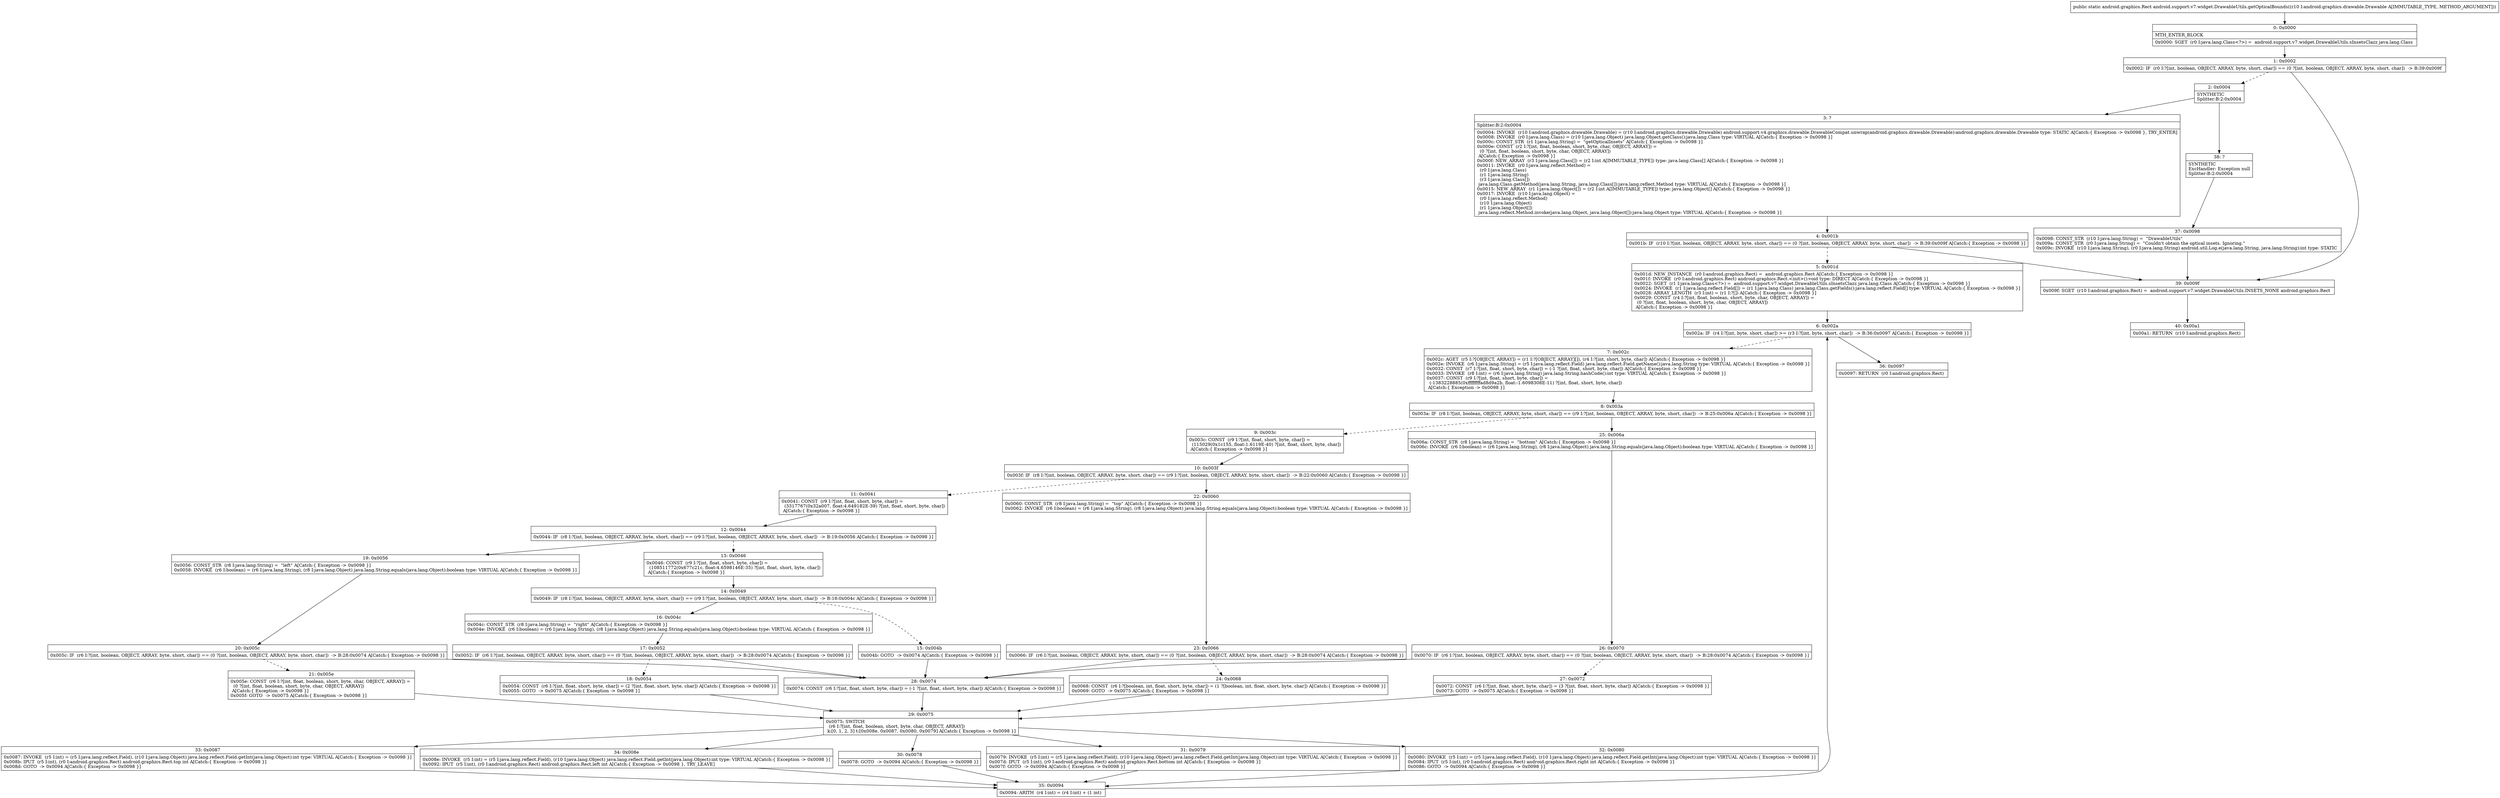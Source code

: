 digraph "CFG forandroid.support.v7.widget.DrawableUtils.getOpticalBounds(Landroid\/graphics\/drawable\/Drawable;)Landroid\/graphics\/Rect;" {
Node_0 [shape=record,label="{0\:\ 0x0000|MTH_ENTER_BLOCK\l|0x0000: SGET  (r0 I:java.lang.Class\<?\>) =  android.support.v7.widget.DrawableUtils.sInsetsClazz java.lang.Class \l}"];
Node_1 [shape=record,label="{1\:\ 0x0002|0x0002: IF  (r0 I:?[int, boolean, OBJECT, ARRAY, byte, short, char]) == (0 ?[int, boolean, OBJECT, ARRAY, byte, short, char])  \-\> B:39:0x009f \l}"];
Node_2 [shape=record,label="{2\:\ 0x0004|SYNTHETIC\lSplitter:B:2:0x0004\l}"];
Node_3 [shape=record,label="{3\:\ ?|Splitter:B:2:0x0004\l|0x0004: INVOKE  (r10 I:android.graphics.drawable.Drawable) = (r10 I:android.graphics.drawable.Drawable) android.support.v4.graphics.drawable.DrawableCompat.unwrap(android.graphics.drawable.Drawable):android.graphics.drawable.Drawable type: STATIC A[Catch:\{ Exception \-\> 0x0098 \}, TRY_ENTER]\l0x0008: INVOKE  (r0 I:java.lang.Class) = (r10 I:java.lang.Object) java.lang.Object.getClass():java.lang.Class type: VIRTUAL A[Catch:\{ Exception \-\> 0x0098 \}]\l0x000c: CONST_STR  (r1 I:java.lang.String) =  \"getOpticalInsets\" A[Catch:\{ Exception \-\> 0x0098 \}]\l0x000e: CONST  (r2 I:?[int, float, boolean, short, byte, char, OBJECT, ARRAY]) = \l  (0 ?[int, float, boolean, short, byte, char, OBJECT, ARRAY])\l A[Catch:\{ Exception \-\> 0x0098 \}]\l0x000f: NEW_ARRAY  (r3 I:java.lang.Class[]) = (r2 I:int A[IMMUTABLE_TYPE]) type: java.lang.Class[] A[Catch:\{ Exception \-\> 0x0098 \}]\l0x0011: INVOKE  (r0 I:java.lang.reflect.Method) = \l  (r0 I:java.lang.Class)\l  (r1 I:java.lang.String)\l  (r3 I:java.lang.Class[])\l java.lang.Class.getMethod(java.lang.String, java.lang.Class[]):java.lang.reflect.Method type: VIRTUAL A[Catch:\{ Exception \-\> 0x0098 \}]\l0x0015: NEW_ARRAY  (r1 I:java.lang.Object[]) = (r2 I:int A[IMMUTABLE_TYPE]) type: java.lang.Object[] A[Catch:\{ Exception \-\> 0x0098 \}]\l0x0017: INVOKE  (r10 I:java.lang.Object) = \l  (r0 I:java.lang.reflect.Method)\l  (r10 I:java.lang.Object)\l  (r1 I:java.lang.Object[])\l java.lang.reflect.Method.invoke(java.lang.Object, java.lang.Object[]):java.lang.Object type: VIRTUAL A[Catch:\{ Exception \-\> 0x0098 \}]\l}"];
Node_4 [shape=record,label="{4\:\ 0x001b|0x001b: IF  (r10 I:?[int, boolean, OBJECT, ARRAY, byte, short, char]) == (0 ?[int, boolean, OBJECT, ARRAY, byte, short, char])  \-\> B:39:0x009f A[Catch:\{ Exception \-\> 0x0098 \}]\l}"];
Node_5 [shape=record,label="{5\:\ 0x001d|0x001d: NEW_INSTANCE  (r0 I:android.graphics.Rect) =  android.graphics.Rect A[Catch:\{ Exception \-\> 0x0098 \}]\l0x001f: INVOKE  (r0 I:android.graphics.Rect) android.graphics.Rect.\<init\>():void type: DIRECT A[Catch:\{ Exception \-\> 0x0098 \}]\l0x0022: SGET  (r1 I:java.lang.Class\<?\>) =  android.support.v7.widget.DrawableUtils.sInsetsClazz java.lang.Class A[Catch:\{ Exception \-\> 0x0098 \}]\l0x0024: INVOKE  (r1 I:java.lang.reflect.Field[]) = (r1 I:java.lang.Class) java.lang.Class.getFields():java.lang.reflect.Field[] type: VIRTUAL A[Catch:\{ Exception \-\> 0x0098 \}]\l0x0028: ARRAY_LENGTH  (r3 I:int) = (r1 I:?[]) A[Catch:\{ Exception \-\> 0x0098 \}]\l0x0029: CONST  (r4 I:?[int, float, boolean, short, byte, char, OBJECT, ARRAY]) = \l  (0 ?[int, float, boolean, short, byte, char, OBJECT, ARRAY])\l A[Catch:\{ Exception \-\> 0x0098 \}]\l}"];
Node_6 [shape=record,label="{6\:\ 0x002a|0x002a: IF  (r4 I:?[int, byte, short, char]) \>= (r3 I:?[int, byte, short, char])  \-\> B:36:0x0097 A[Catch:\{ Exception \-\> 0x0098 \}]\l}"];
Node_7 [shape=record,label="{7\:\ 0x002c|0x002c: AGET  (r5 I:?[OBJECT, ARRAY]) = (r1 I:?[OBJECT, ARRAY][]), (r4 I:?[int, short, byte, char]) A[Catch:\{ Exception \-\> 0x0098 \}]\l0x002e: INVOKE  (r6 I:java.lang.String) = (r5 I:java.lang.reflect.Field) java.lang.reflect.Field.getName():java.lang.String type: VIRTUAL A[Catch:\{ Exception \-\> 0x0098 \}]\l0x0032: CONST  (r7 I:?[int, float, short, byte, char]) = (\-1 ?[int, float, short, byte, char]) A[Catch:\{ Exception \-\> 0x0098 \}]\l0x0033: INVOKE  (r8 I:int) = (r6 I:java.lang.String) java.lang.String.hashCode():int type: VIRTUAL A[Catch:\{ Exception \-\> 0x0098 \}]\l0x0037: CONST  (r9 I:?[int, float, short, byte, char]) = \l  (\-1383228885(0xffffffffad8d9a2b, float:\-1.6098308E\-11) ?[int, float, short, byte, char])\l A[Catch:\{ Exception \-\> 0x0098 \}]\l}"];
Node_8 [shape=record,label="{8\:\ 0x003a|0x003a: IF  (r8 I:?[int, boolean, OBJECT, ARRAY, byte, short, char]) == (r9 I:?[int, boolean, OBJECT, ARRAY, byte, short, char])  \-\> B:25:0x006a A[Catch:\{ Exception \-\> 0x0098 \}]\l}"];
Node_9 [shape=record,label="{9\:\ 0x003c|0x003c: CONST  (r9 I:?[int, float, short, byte, char]) = \l  (115029(0x1c155, float:1.6119E\-40) ?[int, float, short, byte, char])\l A[Catch:\{ Exception \-\> 0x0098 \}]\l}"];
Node_10 [shape=record,label="{10\:\ 0x003f|0x003f: IF  (r8 I:?[int, boolean, OBJECT, ARRAY, byte, short, char]) == (r9 I:?[int, boolean, OBJECT, ARRAY, byte, short, char])  \-\> B:22:0x0060 A[Catch:\{ Exception \-\> 0x0098 \}]\l}"];
Node_11 [shape=record,label="{11\:\ 0x0041|0x0041: CONST  (r9 I:?[int, float, short, byte, char]) = \l  (3317767(0x32a007, float:4.649182E\-39) ?[int, float, short, byte, char])\l A[Catch:\{ Exception \-\> 0x0098 \}]\l}"];
Node_12 [shape=record,label="{12\:\ 0x0044|0x0044: IF  (r8 I:?[int, boolean, OBJECT, ARRAY, byte, short, char]) == (r9 I:?[int, boolean, OBJECT, ARRAY, byte, short, char])  \-\> B:19:0x0056 A[Catch:\{ Exception \-\> 0x0098 \}]\l}"];
Node_13 [shape=record,label="{13\:\ 0x0046|0x0046: CONST  (r9 I:?[int, float, short, byte, char]) = \l  (108511772(0x677c21c, float:4.6598146E\-35) ?[int, float, short, byte, char])\l A[Catch:\{ Exception \-\> 0x0098 \}]\l}"];
Node_14 [shape=record,label="{14\:\ 0x0049|0x0049: IF  (r8 I:?[int, boolean, OBJECT, ARRAY, byte, short, char]) == (r9 I:?[int, boolean, OBJECT, ARRAY, byte, short, char])  \-\> B:16:0x004c A[Catch:\{ Exception \-\> 0x0098 \}]\l}"];
Node_15 [shape=record,label="{15\:\ 0x004b|0x004b: GOTO  \-\> 0x0074 A[Catch:\{ Exception \-\> 0x0098 \}]\l}"];
Node_16 [shape=record,label="{16\:\ 0x004c|0x004c: CONST_STR  (r8 I:java.lang.String) =  \"right\" A[Catch:\{ Exception \-\> 0x0098 \}]\l0x004e: INVOKE  (r6 I:boolean) = (r6 I:java.lang.String), (r8 I:java.lang.Object) java.lang.String.equals(java.lang.Object):boolean type: VIRTUAL A[Catch:\{ Exception \-\> 0x0098 \}]\l}"];
Node_17 [shape=record,label="{17\:\ 0x0052|0x0052: IF  (r6 I:?[int, boolean, OBJECT, ARRAY, byte, short, char]) == (0 ?[int, boolean, OBJECT, ARRAY, byte, short, char])  \-\> B:28:0x0074 A[Catch:\{ Exception \-\> 0x0098 \}]\l}"];
Node_18 [shape=record,label="{18\:\ 0x0054|0x0054: CONST  (r6 I:?[int, float, short, byte, char]) = (2 ?[int, float, short, byte, char]) A[Catch:\{ Exception \-\> 0x0098 \}]\l0x0055: GOTO  \-\> 0x0075 A[Catch:\{ Exception \-\> 0x0098 \}]\l}"];
Node_19 [shape=record,label="{19\:\ 0x0056|0x0056: CONST_STR  (r8 I:java.lang.String) =  \"left\" A[Catch:\{ Exception \-\> 0x0098 \}]\l0x0058: INVOKE  (r6 I:boolean) = (r6 I:java.lang.String), (r8 I:java.lang.Object) java.lang.String.equals(java.lang.Object):boolean type: VIRTUAL A[Catch:\{ Exception \-\> 0x0098 \}]\l}"];
Node_20 [shape=record,label="{20\:\ 0x005c|0x005c: IF  (r6 I:?[int, boolean, OBJECT, ARRAY, byte, short, char]) == (0 ?[int, boolean, OBJECT, ARRAY, byte, short, char])  \-\> B:28:0x0074 A[Catch:\{ Exception \-\> 0x0098 \}]\l}"];
Node_21 [shape=record,label="{21\:\ 0x005e|0x005e: CONST  (r6 I:?[int, float, boolean, short, byte, char, OBJECT, ARRAY]) = \l  (0 ?[int, float, boolean, short, byte, char, OBJECT, ARRAY])\l A[Catch:\{ Exception \-\> 0x0098 \}]\l0x005f: GOTO  \-\> 0x0075 A[Catch:\{ Exception \-\> 0x0098 \}]\l}"];
Node_22 [shape=record,label="{22\:\ 0x0060|0x0060: CONST_STR  (r8 I:java.lang.String) =  \"top\" A[Catch:\{ Exception \-\> 0x0098 \}]\l0x0062: INVOKE  (r6 I:boolean) = (r6 I:java.lang.String), (r8 I:java.lang.Object) java.lang.String.equals(java.lang.Object):boolean type: VIRTUAL A[Catch:\{ Exception \-\> 0x0098 \}]\l}"];
Node_23 [shape=record,label="{23\:\ 0x0066|0x0066: IF  (r6 I:?[int, boolean, OBJECT, ARRAY, byte, short, char]) == (0 ?[int, boolean, OBJECT, ARRAY, byte, short, char])  \-\> B:28:0x0074 A[Catch:\{ Exception \-\> 0x0098 \}]\l}"];
Node_24 [shape=record,label="{24\:\ 0x0068|0x0068: CONST  (r6 I:?[boolean, int, float, short, byte, char]) = (1 ?[boolean, int, float, short, byte, char]) A[Catch:\{ Exception \-\> 0x0098 \}]\l0x0069: GOTO  \-\> 0x0075 A[Catch:\{ Exception \-\> 0x0098 \}]\l}"];
Node_25 [shape=record,label="{25\:\ 0x006a|0x006a: CONST_STR  (r8 I:java.lang.String) =  \"bottom\" A[Catch:\{ Exception \-\> 0x0098 \}]\l0x006c: INVOKE  (r6 I:boolean) = (r6 I:java.lang.String), (r8 I:java.lang.Object) java.lang.String.equals(java.lang.Object):boolean type: VIRTUAL A[Catch:\{ Exception \-\> 0x0098 \}]\l}"];
Node_26 [shape=record,label="{26\:\ 0x0070|0x0070: IF  (r6 I:?[int, boolean, OBJECT, ARRAY, byte, short, char]) == (0 ?[int, boolean, OBJECT, ARRAY, byte, short, char])  \-\> B:28:0x0074 A[Catch:\{ Exception \-\> 0x0098 \}]\l}"];
Node_27 [shape=record,label="{27\:\ 0x0072|0x0072: CONST  (r6 I:?[int, float, short, byte, char]) = (3 ?[int, float, short, byte, char]) A[Catch:\{ Exception \-\> 0x0098 \}]\l0x0073: GOTO  \-\> 0x0075 A[Catch:\{ Exception \-\> 0x0098 \}]\l}"];
Node_28 [shape=record,label="{28\:\ 0x0074|0x0074: CONST  (r6 I:?[int, float, short, byte, char]) = (\-1 ?[int, float, short, byte, char]) A[Catch:\{ Exception \-\> 0x0098 \}]\l}"];
Node_29 [shape=record,label="{29\:\ 0x0075|0x0075: SWITCH  \l  (r6 I:?[int, float, boolean, short, byte, char, OBJECT, ARRAY])\l k:[0, 1, 2, 3] t:[0x008e, 0x0087, 0x0080, 0x0079] A[Catch:\{ Exception \-\> 0x0098 \}]\l}"];
Node_30 [shape=record,label="{30\:\ 0x0078|0x0078: GOTO  \-\> 0x0094 A[Catch:\{ Exception \-\> 0x0098 \}]\l}"];
Node_31 [shape=record,label="{31\:\ 0x0079|0x0079: INVOKE  (r5 I:int) = (r5 I:java.lang.reflect.Field), (r10 I:java.lang.Object) java.lang.reflect.Field.getInt(java.lang.Object):int type: VIRTUAL A[Catch:\{ Exception \-\> 0x0098 \}]\l0x007d: IPUT  (r5 I:int), (r0 I:android.graphics.Rect) android.graphics.Rect.bottom int A[Catch:\{ Exception \-\> 0x0098 \}]\l0x007f: GOTO  \-\> 0x0094 A[Catch:\{ Exception \-\> 0x0098 \}]\l}"];
Node_32 [shape=record,label="{32\:\ 0x0080|0x0080: INVOKE  (r5 I:int) = (r5 I:java.lang.reflect.Field), (r10 I:java.lang.Object) java.lang.reflect.Field.getInt(java.lang.Object):int type: VIRTUAL A[Catch:\{ Exception \-\> 0x0098 \}]\l0x0084: IPUT  (r5 I:int), (r0 I:android.graphics.Rect) android.graphics.Rect.right int A[Catch:\{ Exception \-\> 0x0098 \}]\l0x0086: GOTO  \-\> 0x0094 A[Catch:\{ Exception \-\> 0x0098 \}]\l}"];
Node_33 [shape=record,label="{33\:\ 0x0087|0x0087: INVOKE  (r5 I:int) = (r5 I:java.lang.reflect.Field), (r10 I:java.lang.Object) java.lang.reflect.Field.getInt(java.lang.Object):int type: VIRTUAL A[Catch:\{ Exception \-\> 0x0098 \}]\l0x008b: IPUT  (r5 I:int), (r0 I:android.graphics.Rect) android.graphics.Rect.top int A[Catch:\{ Exception \-\> 0x0098 \}]\l0x008d: GOTO  \-\> 0x0094 A[Catch:\{ Exception \-\> 0x0098 \}]\l}"];
Node_34 [shape=record,label="{34\:\ 0x008e|0x008e: INVOKE  (r5 I:int) = (r5 I:java.lang.reflect.Field), (r10 I:java.lang.Object) java.lang.reflect.Field.getInt(java.lang.Object):int type: VIRTUAL A[Catch:\{ Exception \-\> 0x0098 \}]\l0x0092: IPUT  (r5 I:int), (r0 I:android.graphics.Rect) android.graphics.Rect.left int A[Catch:\{ Exception \-\> 0x0098 \}, TRY_LEAVE]\l}"];
Node_35 [shape=record,label="{35\:\ 0x0094|0x0094: ARITH  (r4 I:int) = (r4 I:int) + (1 int) \l}"];
Node_36 [shape=record,label="{36\:\ 0x0097|0x0097: RETURN  (r0 I:android.graphics.Rect) \l}"];
Node_37 [shape=record,label="{37\:\ 0x0098|0x0098: CONST_STR  (r10 I:java.lang.String) =  \"DrawableUtils\" \l0x009a: CONST_STR  (r0 I:java.lang.String) =  \"Couldn't obtain the optical insets. Ignoring.\" \l0x009c: INVOKE  (r10 I:java.lang.String), (r0 I:java.lang.String) android.util.Log.e(java.lang.String, java.lang.String):int type: STATIC \l}"];
Node_38 [shape=record,label="{38\:\ ?|SYNTHETIC\lExcHandler: Exception null\lSplitter:B:2:0x0004\l}"];
Node_39 [shape=record,label="{39\:\ 0x009f|0x009f: SGET  (r10 I:android.graphics.Rect) =  android.support.v7.widget.DrawableUtils.INSETS_NONE android.graphics.Rect \l}"];
Node_40 [shape=record,label="{40\:\ 0x00a1|0x00a1: RETURN  (r10 I:android.graphics.Rect) \l}"];
MethodNode[shape=record,label="{public static android.graphics.Rect android.support.v7.widget.DrawableUtils.getOpticalBounds((r10 I:android.graphics.drawable.Drawable A[IMMUTABLE_TYPE, METHOD_ARGUMENT])) }"];
MethodNode -> Node_0;
Node_0 -> Node_1;
Node_1 -> Node_2[style=dashed];
Node_1 -> Node_39;
Node_2 -> Node_3;
Node_2 -> Node_38;
Node_3 -> Node_4;
Node_4 -> Node_5[style=dashed];
Node_4 -> Node_39;
Node_5 -> Node_6;
Node_6 -> Node_7[style=dashed];
Node_6 -> Node_36;
Node_7 -> Node_8;
Node_8 -> Node_9[style=dashed];
Node_8 -> Node_25;
Node_9 -> Node_10;
Node_10 -> Node_11[style=dashed];
Node_10 -> Node_22;
Node_11 -> Node_12;
Node_12 -> Node_13[style=dashed];
Node_12 -> Node_19;
Node_13 -> Node_14;
Node_14 -> Node_15[style=dashed];
Node_14 -> Node_16;
Node_15 -> Node_28;
Node_16 -> Node_17;
Node_17 -> Node_18[style=dashed];
Node_17 -> Node_28;
Node_18 -> Node_29;
Node_19 -> Node_20;
Node_20 -> Node_21[style=dashed];
Node_20 -> Node_28;
Node_21 -> Node_29;
Node_22 -> Node_23;
Node_23 -> Node_24[style=dashed];
Node_23 -> Node_28;
Node_24 -> Node_29;
Node_25 -> Node_26;
Node_26 -> Node_27[style=dashed];
Node_26 -> Node_28;
Node_27 -> Node_29;
Node_28 -> Node_29;
Node_29 -> Node_30;
Node_29 -> Node_31;
Node_29 -> Node_32;
Node_29 -> Node_33;
Node_29 -> Node_34;
Node_30 -> Node_35;
Node_31 -> Node_35;
Node_32 -> Node_35;
Node_33 -> Node_35;
Node_34 -> Node_35;
Node_35 -> Node_6;
Node_37 -> Node_39;
Node_38 -> Node_37;
Node_39 -> Node_40;
}

